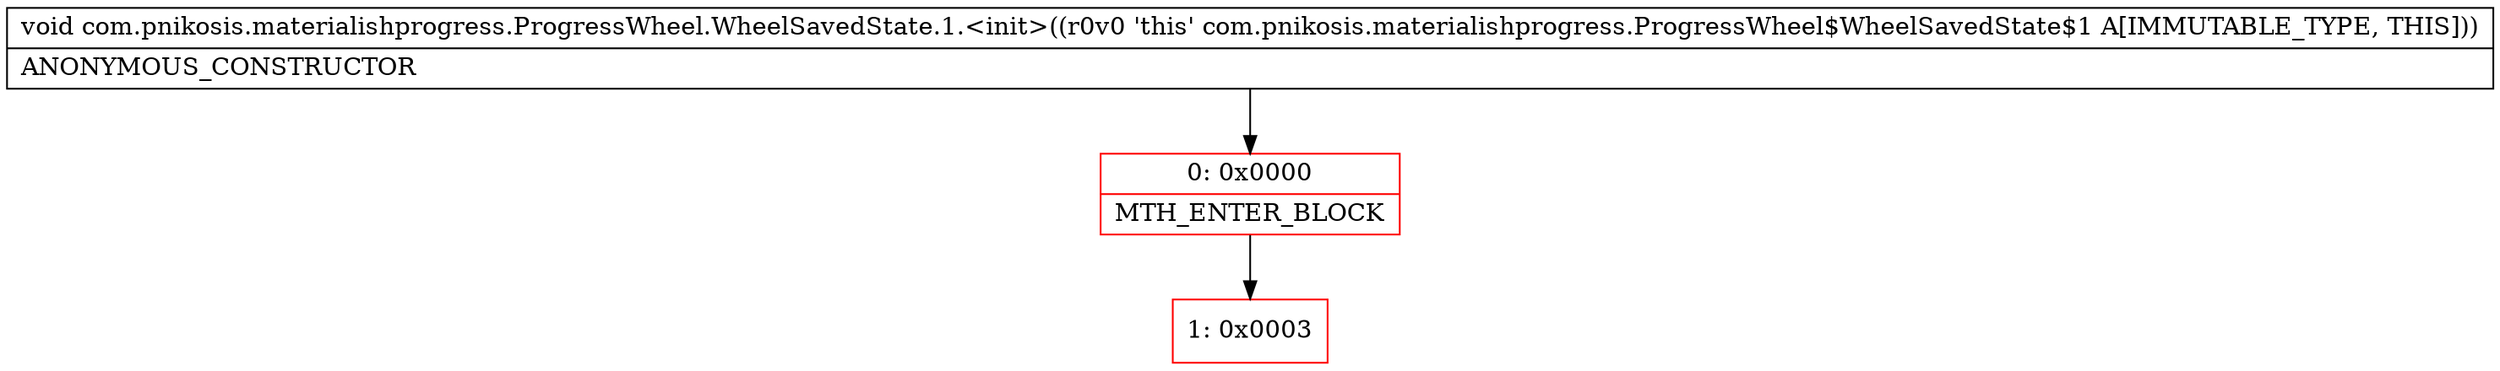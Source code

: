 digraph "CFG forcom.pnikosis.materialishprogress.ProgressWheel.WheelSavedState.1.\<init\>()V" {
subgraph cluster_Region_1177125810 {
label = "R(0)";
node [shape=record,color=blue];
}
Node_0 [shape=record,color=red,label="{0\:\ 0x0000|MTH_ENTER_BLOCK\l}"];
Node_1 [shape=record,color=red,label="{1\:\ 0x0003}"];
MethodNode[shape=record,label="{void com.pnikosis.materialishprogress.ProgressWheel.WheelSavedState.1.\<init\>((r0v0 'this' com.pnikosis.materialishprogress.ProgressWheel$WheelSavedState$1 A[IMMUTABLE_TYPE, THIS]))  | ANONYMOUS_CONSTRUCTOR\l}"];
MethodNode -> Node_0;
Node_0 -> Node_1;
}

